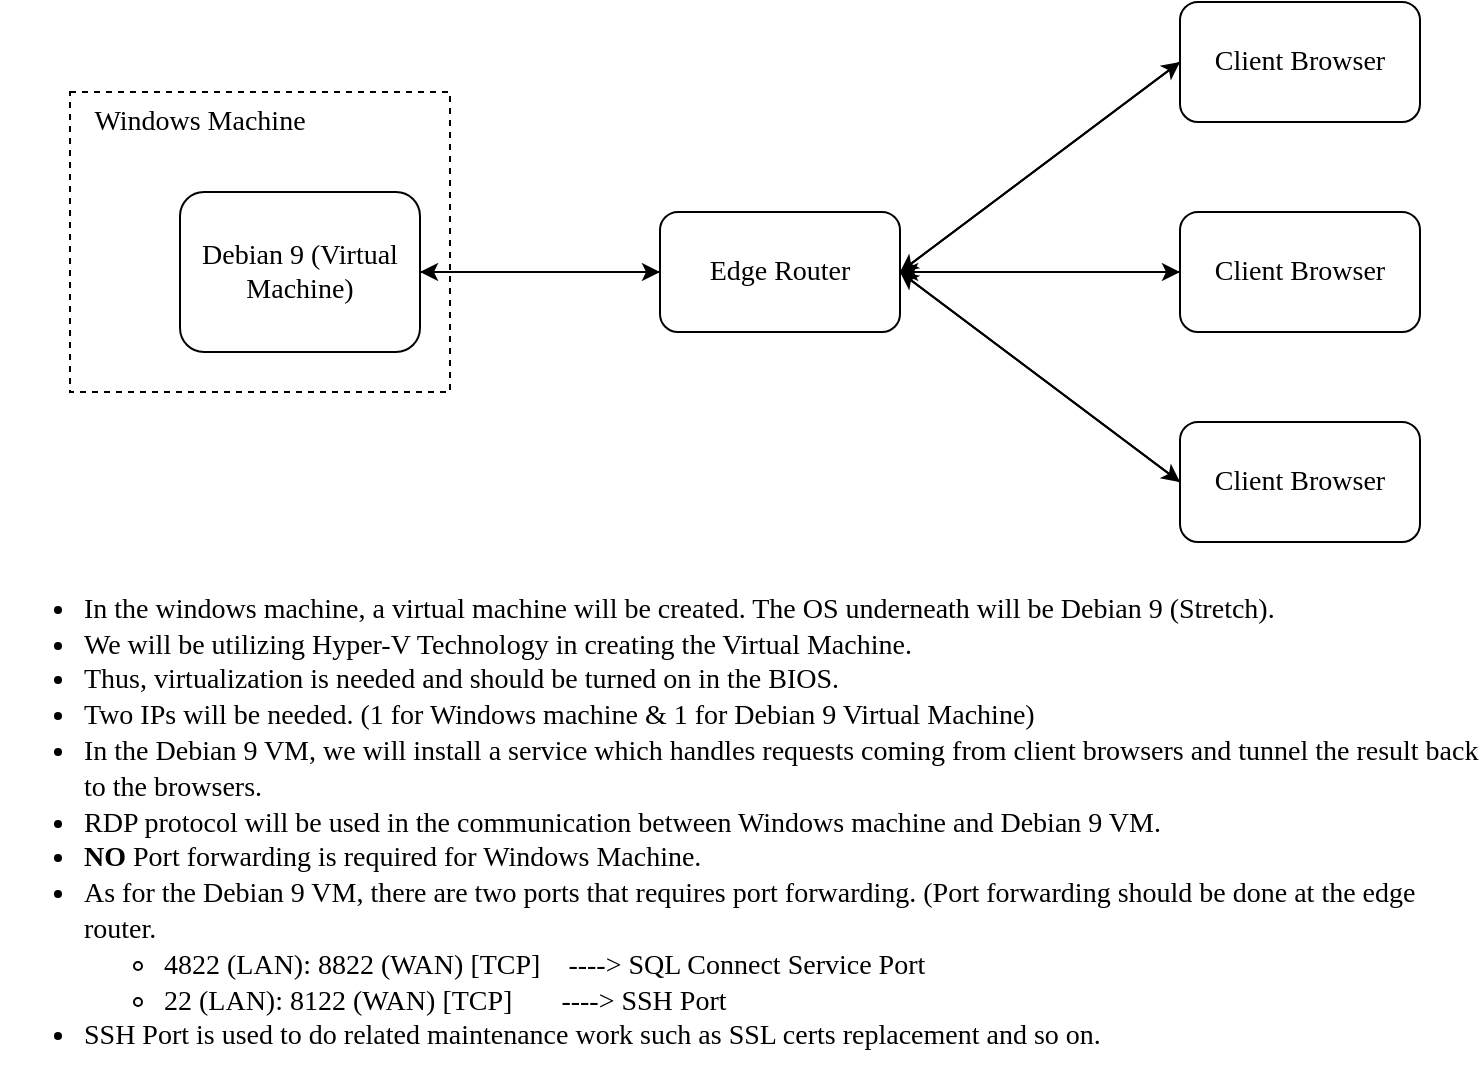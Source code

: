 <mxfile version="13.1.3" type="device"><diagram id="9itqWyvGuwCDJHC_TJg0" name="Page-1"><mxGraphModel dx="1185" dy="662" grid="1" gridSize="10" guides="1" tooltips="1" connect="1" arrows="1" fold="1" page="1" pageScale="1" pageWidth="1100" pageHeight="850" math="0" shadow="0"><root><mxCell id="0"/><mxCell id="1" parent="0"/><mxCell id="OT3zXgrffr51I6PiHmn4-2" value="&lt;p style=&quot;line-height: 50%&quot;&gt;&lt;br&gt;&lt;/p&gt;" style="rounded=0;whiteSpace=wrap;html=1;dashed=1;align=left;" vertex="1" parent="1"><mxGeometry x="75" y="155" width="190" height="150" as="geometry"/></mxCell><mxCell id="OT3zXgrffr51I6PiHmn4-12" style="edgeStyle=none;rounded=0;orthogonalLoop=1;jettySize=auto;html=1;entryX=0;entryY=0.5;entryDx=0;entryDy=0;" edge="1" parent="1" source="OT3zXgrffr51I6PiHmn4-1" target="OT3zXgrffr51I6PiHmn4-4"><mxGeometry relative="1" as="geometry"/></mxCell><mxCell id="OT3zXgrffr51I6PiHmn4-1" value="&lt;font face=&quot;Tahoma&quot; style=&quot;font-size: 14px&quot;&gt;Debian 9 (Virtual Machine)&lt;/font&gt;" style="rounded=1;whiteSpace=wrap;html=1;" vertex="1" parent="1"><mxGeometry x="130" y="205" width="120" height="80" as="geometry"/></mxCell><mxCell id="OT3zXgrffr51I6PiHmn4-3" value="&lt;font style=&quot;font-size: 14px&quot; face=&quot;Tahoma&quot;&gt;Windows Machine&lt;/font&gt;" style="text;html=1;strokeColor=none;fillColor=none;align=center;verticalAlign=middle;whiteSpace=wrap;rounded=0;dashed=1;" vertex="1" parent="1"><mxGeometry x="70" y="155" width="140" height="30" as="geometry"/></mxCell><mxCell id="OT3zXgrffr51I6PiHmn4-8" style="edgeStyle=orthogonalEdgeStyle;rounded=0;orthogonalLoop=1;jettySize=auto;html=1;entryX=0;entryY=0.5;entryDx=0;entryDy=0;" edge="1" parent="1" source="OT3zXgrffr51I6PiHmn4-4" target="OT3zXgrffr51I6PiHmn4-6"><mxGeometry relative="1" as="geometry"/></mxCell><mxCell id="OT3zXgrffr51I6PiHmn4-10" style="rounded=0;orthogonalLoop=1;jettySize=auto;html=1;entryX=0;entryY=0.5;entryDx=0;entryDy=0;exitX=1;exitY=0.5;exitDx=0;exitDy=0;" edge="1" parent="1" source="OT3zXgrffr51I6PiHmn4-4" target="OT3zXgrffr51I6PiHmn4-5"><mxGeometry relative="1" as="geometry"/></mxCell><mxCell id="OT3zXgrffr51I6PiHmn4-11" style="rounded=0;orthogonalLoop=1;jettySize=auto;html=1;entryX=0;entryY=0.5;entryDx=0;entryDy=0;exitX=1;exitY=0.5;exitDx=0;exitDy=0;" edge="1" parent="1" source="OT3zXgrffr51I6PiHmn4-4" target="OT3zXgrffr51I6PiHmn4-7"><mxGeometry relative="1" as="geometry"/></mxCell><mxCell id="OT3zXgrffr51I6PiHmn4-15" style="edgeStyle=none;rounded=0;orthogonalLoop=1;jettySize=auto;html=1;" edge="1" parent="1" source="OT3zXgrffr51I6PiHmn4-4" target="OT3zXgrffr51I6PiHmn4-1"><mxGeometry relative="1" as="geometry"/></mxCell><mxCell id="OT3zXgrffr51I6PiHmn4-4" value="&lt;font face=&quot;Tahoma&quot; style=&quot;font-size: 14px&quot;&gt;Edge Router&lt;/font&gt;" style="rounded=1;whiteSpace=wrap;html=1;" vertex="1" parent="1"><mxGeometry x="370" y="215" width="120" height="60" as="geometry"/></mxCell><mxCell id="OT3zXgrffr51I6PiHmn4-20" style="edgeStyle=none;rounded=0;orthogonalLoop=1;jettySize=auto;html=1;entryX=1;entryY=0.5;entryDx=0;entryDy=0;exitX=0;exitY=0.5;exitDx=0;exitDy=0;" edge="1" parent="1" source="OT3zXgrffr51I6PiHmn4-5" target="OT3zXgrffr51I6PiHmn4-4"><mxGeometry relative="1" as="geometry"/></mxCell><mxCell id="OT3zXgrffr51I6PiHmn4-5" value="&lt;font face=&quot;Tahoma&quot; style=&quot;font-size: 14px&quot;&gt;Client Browser&lt;/font&gt;" style="rounded=1;whiteSpace=wrap;html=1;" vertex="1" parent="1"><mxGeometry x="630" y="110" width="120" height="60" as="geometry"/></mxCell><mxCell id="OT3zXgrffr51I6PiHmn4-18" style="edgeStyle=none;rounded=0;orthogonalLoop=1;jettySize=auto;html=1;" edge="1" parent="1" source="OT3zXgrffr51I6PiHmn4-6" target="OT3zXgrffr51I6PiHmn4-4"><mxGeometry relative="1" as="geometry"/></mxCell><mxCell id="OT3zXgrffr51I6PiHmn4-6" value="&lt;font face=&quot;Tahoma&quot; style=&quot;font-size: 14px&quot;&gt;Client Browser&lt;/font&gt;" style="rounded=1;whiteSpace=wrap;html=1;" vertex="1" parent="1"><mxGeometry x="630" y="215" width="120" height="60" as="geometry"/></mxCell><mxCell id="OT3zXgrffr51I6PiHmn4-19" style="edgeStyle=none;rounded=0;orthogonalLoop=1;jettySize=auto;html=1;entryX=1;entryY=0.5;entryDx=0;entryDy=0;exitX=0;exitY=0.5;exitDx=0;exitDy=0;" edge="1" parent="1" source="OT3zXgrffr51I6PiHmn4-7" target="OT3zXgrffr51I6PiHmn4-4"><mxGeometry relative="1" as="geometry"/></mxCell><mxCell id="OT3zXgrffr51I6PiHmn4-7" value="&lt;font face=&quot;Tahoma&quot; style=&quot;font-size: 14px&quot;&gt;Client Browser&lt;/font&gt;" style="rounded=1;whiteSpace=wrap;html=1;" vertex="1" parent="1"><mxGeometry x="630" y="320" width="120" height="60" as="geometry"/></mxCell><mxCell id="OT3zXgrffr51I6PiHmn4-14" value="&lt;ul style=&quot;font-size: 14px&quot;&gt;&lt;li&gt;&lt;font face=&quot;Tahoma&quot; style=&quot;font-size: 14px&quot;&gt;In the windows machine, a virtual machine will be created. The OS underneath will be Debian 9 (Stretch).&lt;/font&gt;&lt;/li&gt;&lt;li&gt;&lt;font face=&quot;Tahoma&quot; style=&quot;font-size: 14px&quot;&gt;We will be utilizing Hyper-V Technology in creating the Virtual Machine.&amp;nbsp;&lt;/font&gt;&lt;/li&gt;&lt;li&gt;&lt;font face=&quot;Tahoma&quot; style=&quot;font-size: 14px&quot;&gt;Thus, virtualization is needed and should be turned on in the BIOS.&lt;/font&gt;&lt;/li&gt;&lt;li&gt;&lt;font face=&quot;Tahoma&quot; style=&quot;font-size: 14px&quot;&gt;Two IPs will be needed. (1 for Windows machine &amp;amp; 1 for Debian 9 Virtual Machine)&lt;/font&gt;&lt;/li&gt;&lt;li&gt;&lt;font face=&quot;Tahoma&quot; style=&quot;font-size: 14px&quot;&gt;In the Debian 9 VM, we will install a service which handles requests coming from client browsers and tunnel the result back to the browsers.&lt;/font&gt;&lt;/li&gt;&lt;li&gt;&lt;font face=&quot;Tahoma&quot; style=&quot;font-size: 14px&quot;&gt;RDP protocol will be used in the communication between Windows machine and Debian 9 VM.&lt;/font&gt;&lt;/li&gt;&lt;li&gt;&lt;font face=&quot;Tahoma&quot; style=&quot;font-size: 14px&quot;&gt;&lt;b&gt;NO &lt;/b&gt;Port forwarding is required for Windows Machine.&lt;/font&gt;&lt;/li&gt;&lt;li&gt;&lt;font face=&quot;Tahoma&quot; style=&quot;font-size: 14px&quot;&gt;As for the Debian 9 VM, there are two ports that requires port forwarding. (Port forwarding should be done at the edge router.&lt;/font&gt;&lt;/li&gt;&lt;ul&gt;&lt;li&gt;&lt;font face=&quot;Tahoma&quot; style=&quot;font-size: 14px&quot;&gt;4822 (LAN): 8822 (WAN) [TCP]&amp;nbsp; &amp;nbsp; ----&amp;gt; SQL Connect Service Port&lt;/font&gt;&lt;/li&gt;&lt;li&gt;&lt;font face=&quot;Tahoma&quot; style=&quot;font-size: 14px&quot;&gt;22 (LAN): 8122 (WAN) [TCP]&amp;nbsp; &amp;nbsp; &amp;nbsp; &amp;nbsp;----&amp;gt; SSH Port&lt;/font&gt;&lt;/li&gt;&lt;/ul&gt;&lt;li&gt;&lt;font face=&quot;Tahoma&quot; style=&quot;font-size: 14px&quot;&gt;SSH Port is used to do related maintenance work such as SSL certs replacement and so on.&lt;/font&gt;&lt;/li&gt;&lt;/ul&gt;" style="text;html=1;strokeColor=none;fillColor=none;align=left;verticalAlign=middle;whiteSpace=wrap;rounded=0;" vertex="1" parent="1"><mxGeometry x="40" y="400" width="740" height="240" as="geometry"/></mxCell></root></mxGraphModel></diagram></mxfile>